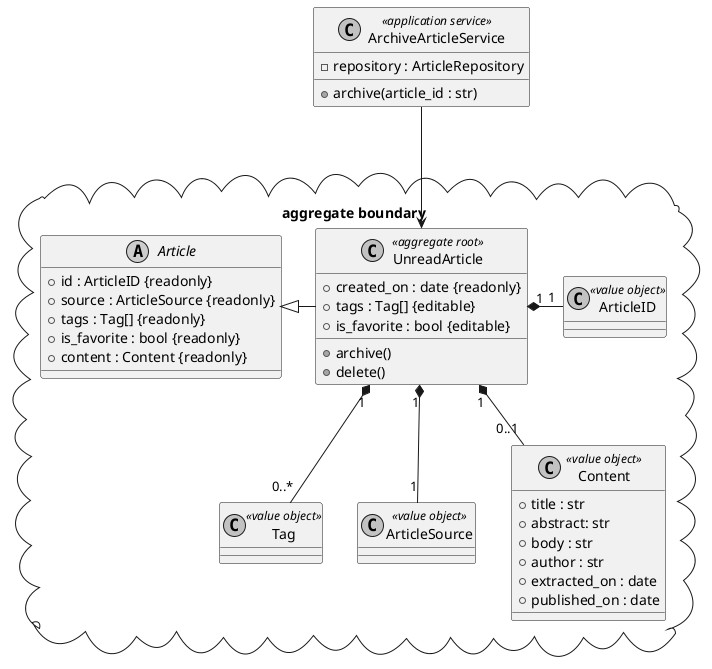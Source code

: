 @startuml

skinparam monochrome true

class ArchiveArticleService <<application service>> {
	- repository : ArticleRepository
	+ archive(article_id : str)
}

package "aggregate boundary" <<Cloud>> {

  	abstract class Article {
		+ id : ArticleID {readonly}
		+ source : ArticleSource {readonly}
		+ tags : Tag[] {readonly}
		+ is_favorite : bool {readonly}
		+ content : Content {readonly}
  	}

  	class UnreadArticle <<aggregate root>> {
    	+ created_on : date {readonly}
    	+ tags : Tag[] {editable}
		+ is_favorite : bool {editable}
    	+ archive()
   		+ delete()
  	}

  	class Tag <<value object>> {
  	}

  	class ArticleSource <<value object>> {
  	}

  	class ArticleID <<value object>> {
  	}

  	class Content <<value object>> {
    	+ title : str
    	+ abstract: str
    	+ body : str
    	+ author : str
   		+ extracted_on : date
    	+ published_on : date
  	}
}

ArchiveArticleService ---> UnreadArticle
Article <|- UnreadArticle
UnreadArticle "1" *-- "0..1" Content
UnreadArticle "1" *-- "1" ArticleSource
UnreadArticle "1" *- "1" ArticleID
UnreadArticle "1" *-- "0..*" Tag

@enduml